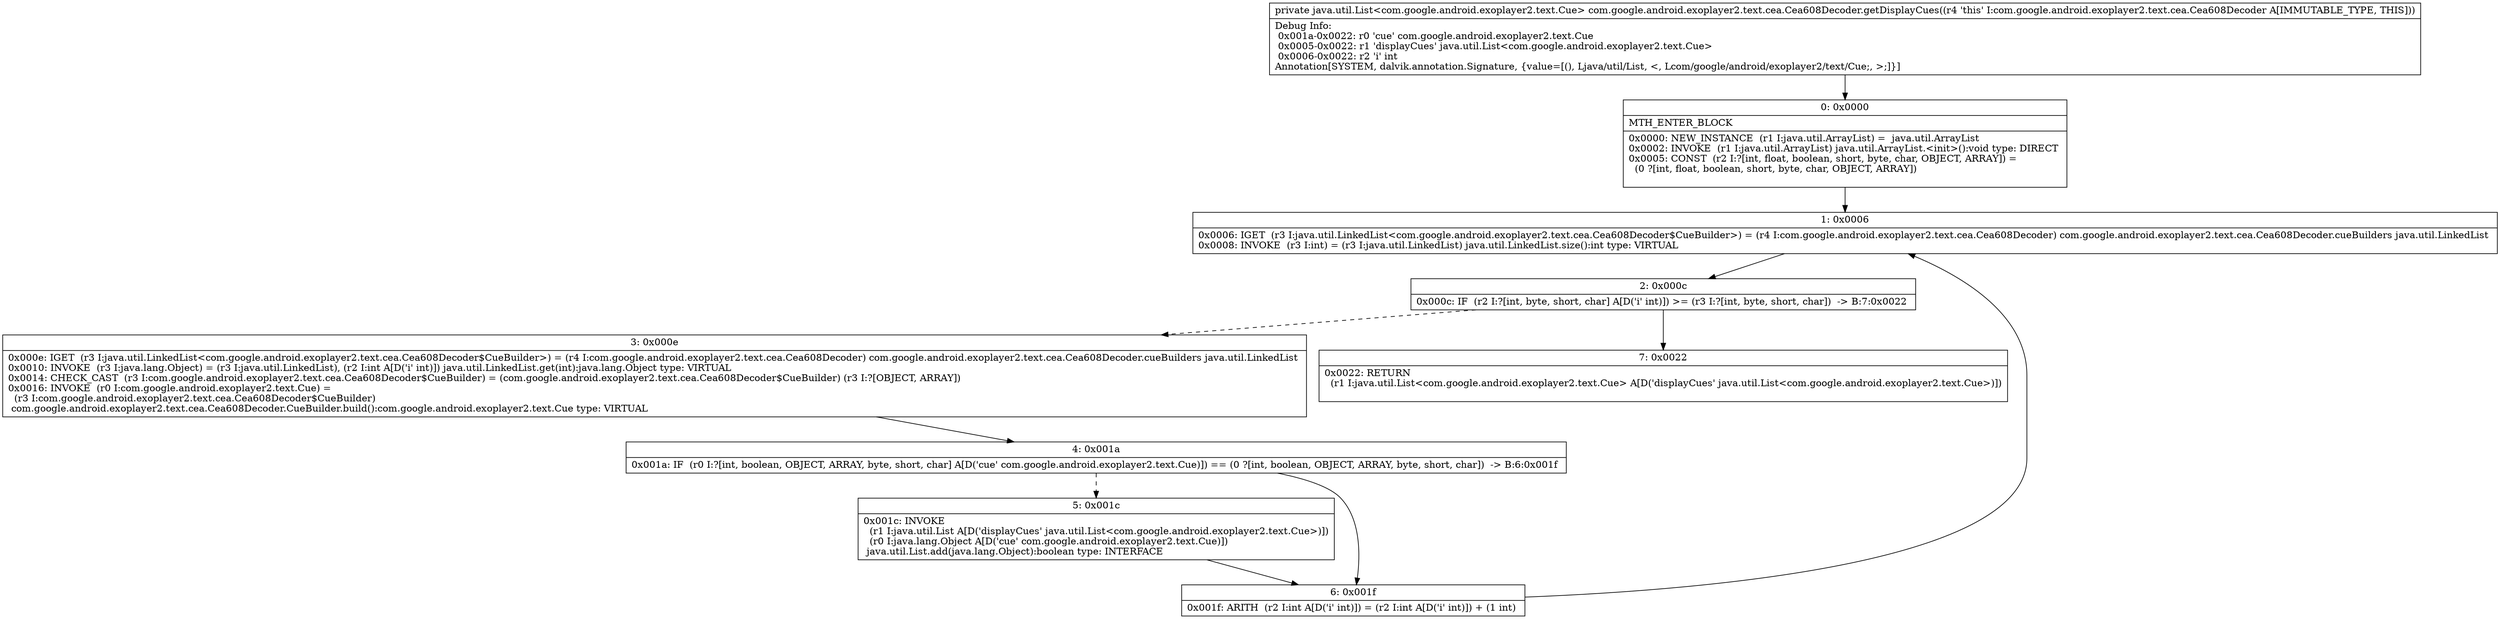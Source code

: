 digraph "CFG forcom.google.android.exoplayer2.text.cea.Cea608Decoder.getDisplayCues()Ljava\/util\/List;" {
Node_0 [shape=record,label="{0\:\ 0x0000|MTH_ENTER_BLOCK\l|0x0000: NEW_INSTANCE  (r1 I:java.util.ArrayList) =  java.util.ArrayList \l0x0002: INVOKE  (r1 I:java.util.ArrayList) java.util.ArrayList.\<init\>():void type: DIRECT \l0x0005: CONST  (r2 I:?[int, float, boolean, short, byte, char, OBJECT, ARRAY]) = \l  (0 ?[int, float, boolean, short, byte, char, OBJECT, ARRAY])\l \l}"];
Node_1 [shape=record,label="{1\:\ 0x0006|0x0006: IGET  (r3 I:java.util.LinkedList\<com.google.android.exoplayer2.text.cea.Cea608Decoder$CueBuilder\>) = (r4 I:com.google.android.exoplayer2.text.cea.Cea608Decoder) com.google.android.exoplayer2.text.cea.Cea608Decoder.cueBuilders java.util.LinkedList \l0x0008: INVOKE  (r3 I:int) = (r3 I:java.util.LinkedList) java.util.LinkedList.size():int type: VIRTUAL \l}"];
Node_2 [shape=record,label="{2\:\ 0x000c|0x000c: IF  (r2 I:?[int, byte, short, char] A[D('i' int)]) \>= (r3 I:?[int, byte, short, char])  \-\> B:7:0x0022 \l}"];
Node_3 [shape=record,label="{3\:\ 0x000e|0x000e: IGET  (r3 I:java.util.LinkedList\<com.google.android.exoplayer2.text.cea.Cea608Decoder$CueBuilder\>) = (r4 I:com.google.android.exoplayer2.text.cea.Cea608Decoder) com.google.android.exoplayer2.text.cea.Cea608Decoder.cueBuilders java.util.LinkedList \l0x0010: INVOKE  (r3 I:java.lang.Object) = (r3 I:java.util.LinkedList), (r2 I:int A[D('i' int)]) java.util.LinkedList.get(int):java.lang.Object type: VIRTUAL \l0x0014: CHECK_CAST  (r3 I:com.google.android.exoplayer2.text.cea.Cea608Decoder$CueBuilder) = (com.google.android.exoplayer2.text.cea.Cea608Decoder$CueBuilder) (r3 I:?[OBJECT, ARRAY]) \l0x0016: INVOKE  (r0 I:com.google.android.exoplayer2.text.Cue) = \l  (r3 I:com.google.android.exoplayer2.text.cea.Cea608Decoder$CueBuilder)\l com.google.android.exoplayer2.text.cea.Cea608Decoder.CueBuilder.build():com.google.android.exoplayer2.text.Cue type: VIRTUAL \l}"];
Node_4 [shape=record,label="{4\:\ 0x001a|0x001a: IF  (r0 I:?[int, boolean, OBJECT, ARRAY, byte, short, char] A[D('cue' com.google.android.exoplayer2.text.Cue)]) == (0 ?[int, boolean, OBJECT, ARRAY, byte, short, char])  \-\> B:6:0x001f \l}"];
Node_5 [shape=record,label="{5\:\ 0x001c|0x001c: INVOKE  \l  (r1 I:java.util.List A[D('displayCues' java.util.List\<com.google.android.exoplayer2.text.Cue\>)])\l  (r0 I:java.lang.Object A[D('cue' com.google.android.exoplayer2.text.Cue)])\l java.util.List.add(java.lang.Object):boolean type: INTERFACE \l}"];
Node_6 [shape=record,label="{6\:\ 0x001f|0x001f: ARITH  (r2 I:int A[D('i' int)]) = (r2 I:int A[D('i' int)]) + (1 int) \l}"];
Node_7 [shape=record,label="{7\:\ 0x0022|0x0022: RETURN  \l  (r1 I:java.util.List\<com.google.android.exoplayer2.text.Cue\> A[D('displayCues' java.util.List\<com.google.android.exoplayer2.text.Cue\>)])\l \l}"];
MethodNode[shape=record,label="{private java.util.List\<com.google.android.exoplayer2.text.Cue\> com.google.android.exoplayer2.text.cea.Cea608Decoder.getDisplayCues((r4 'this' I:com.google.android.exoplayer2.text.cea.Cea608Decoder A[IMMUTABLE_TYPE, THIS]))  | Debug Info:\l  0x001a\-0x0022: r0 'cue' com.google.android.exoplayer2.text.Cue\l  0x0005\-0x0022: r1 'displayCues' java.util.List\<com.google.android.exoplayer2.text.Cue\>\l  0x0006\-0x0022: r2 'i' int\lAnnotation[SYSTEM, dalvik.annotation.Signature, \{value=[(), Ljava\/util\/List, \<, Lcom\/google\/android\/exoplayer2\/text\/Cue;, \>;]\}]\l}"];
MethodNode -> Node_0;
Node_0 -> Node_1;
Node_1 -> Node_2;
Node_2 -> Node_3[style=dashed];
Node_2 -> Node_7;
Node_3 -> Node_4;
Node_4 -> Node_5[style=dashed];
Node_4 -> Node_6;
Node_5 -> Node_6;
Node_6 -> Node_1;
}

